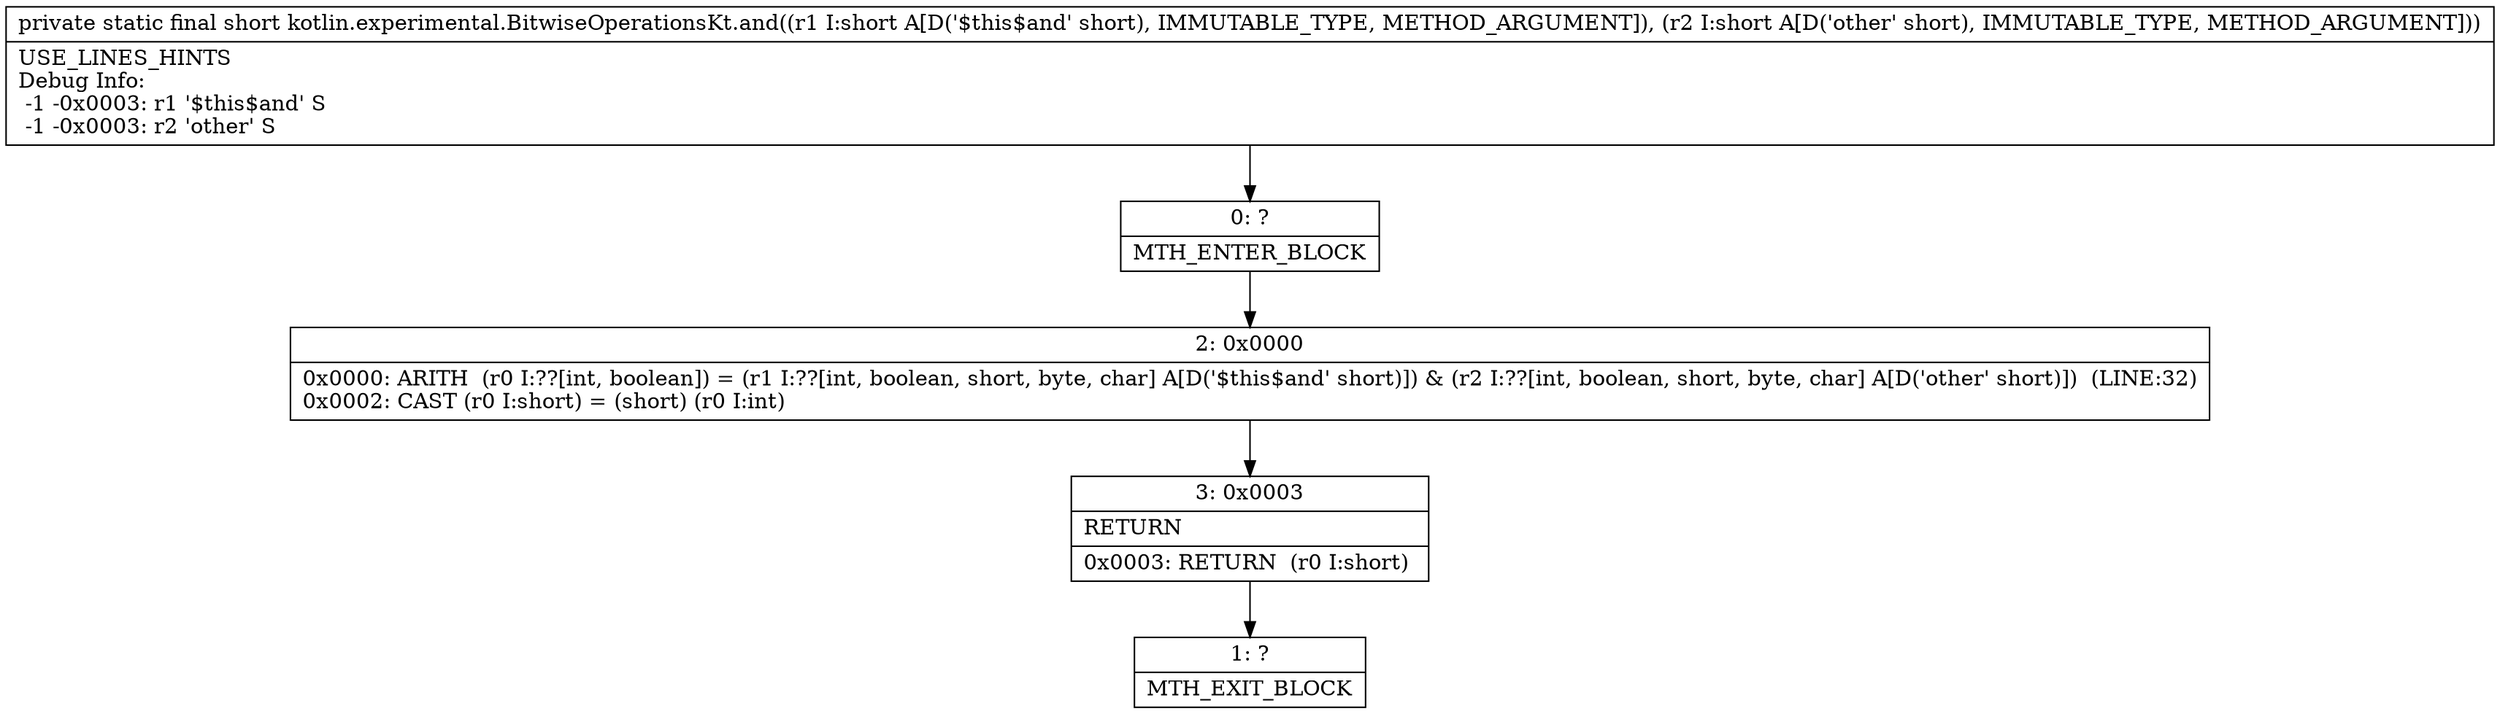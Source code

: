 digraph "CFG forkotlin.experimental.BitwiseOperationsKt.and(SS)S" {
Node_0 [shape=record,label="{0\:\ ?|MTH_ENTER_BLOCK\l}"];
Node_2 [shape=record,label="{2\:\ 0x0000|0x0000: ARITH  (r0 I:??[int, boolean]) = (r1 I:??[int, boolean, short, byte, char] A[D('$this$and' short)]) & (r2 I:??[int, boolean, short, byte, char] A[D('other' short)])  (LINE:32)\l0x0002: CAST (r0 I:short) = (short) (r0 I:int) \l}"];
Node_3 [shape=record,label="{3\:\ 0x0003|RETURN\l|0x0003: RETURN  (r0 I:short) \l}"];
Node_1 [shape=record,label="{1\:\ ?|MTH_EXIT_BLOCK\l}"];
MethodNode[shape=record,label="{private static final short kotlin.experimental.BitwiseOperationsKt.and((r1 I:short A[D('$this$and' short), IMMUTABLE_TYPE, METHOD_ARGUMENT]), (r2 I:short A[D('other' short), IMMUTABLE_TYPE, METHOD_ARGUMENT]))  | USE_LINES_HINTS\lDebug Info:\l  \-1 \-0x0003: r1 '$this$and' S\l  \-1 \-0x0003: r2 'other' S\l}"];
MethodNode -> Node_0;Node_0 -> Node_2;
Node_2 -> Node_3;
Node_3 -> Node_1;
}

